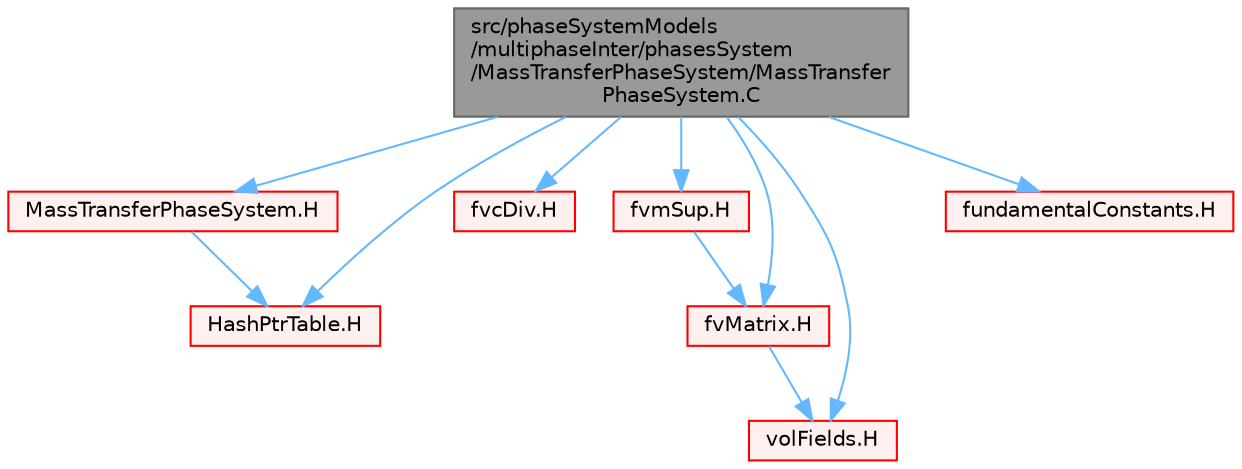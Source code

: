 digraph "src/phaseSystemModels/multiphaseInter/phasesSystem/MassTransferPhaseSystem/MassTransferPhaseSystem.C"
{
 // LATEX_PDF_SIZE
  bgcolor="transparent";
  edge [fontname=Helvetica,fontsize=10,labelfontname=Helvetica,labelfontsize=10];
  node [fontname=Helvetica,fontsize=10,shape=box,height=0.2,width=0.4];
  Node1 [id="Node000001",label="src/phaseSystemModels\l/multiphaseInter/phasesSystem\l/MassTransferPhaseSystem/MassTransfer\lPhaseSystem.C",height=0.2,width=0.4,color="gray40", fillcolor="grey60", style="filled", fontcolor="black",tooltip=" "];
  Node1 -> Node2 [id="edge1_Node000001_Node000002",color="steelblue1",style="solid",tooltip=" "];
  Node2 [id="Node000002",label="MassTransferPhaseSystem.H",height=0.2,width=0.4,color="red", fillcolor="#FFF0F0", style="filled",URL="$MassTransferPhaseSystem_8H.html",tooltip=" "];
  Node2 -> Node368 [id="edge2_Node000002_Node000368",color="steelblue1",style="solid",tooltip=" "];
  Node368 [id="Node000368",label="HashPtrTable.H",height=0.2,width=0.4,color="red", fillcolor="#FFF0F0", style="filled",URL="$HashPtrTable_8H.html",tooltip=" "];
  Node1 -> Node368 [id="edge3_Node000001_Node000368",color="steelblue1",style="solid",tooltip=" "];
  Node1 -> Node407 [id="edge4_Node000001_Node000407",color="steelblue1",style="solid",tooltip=" "];
  Node407 [id="Node000407",label="fvcDiv.H",height=0.2,width=0.4,color="red", fillcolor="#FFF0F0", style="filled",URL="$fvcDiv_8H.html",tooltip="Calculate the divergence of the given field."];
  Node1 -> Node408 [id="edge5_Node000001_Node000408",color="steelblue1",style="solid",tooltip=" "];
  Node408 [id="Node000408",label="fvmSup.H",height=0.2,width=0.4,color="red", fillcolor="#FFF0F0", style="filled",URL="$fvmSup_8H.html",tooltip="Calculate the finiteVolume matrix for implicit and explicit sources."];
  Node408 -> Node409 [id="edge6_Node000408_Node000409",color="steelblue1",style="solid",tooltip=" "];
  Node409 [id="Node000409",label="fvMatrix.H",height=0.2,width=0.4,color="red", fillcolor="#FFF0F0", style="filled",URL="$fvMatrix_8H.html",tooltip=" "];
  Node409 -> Node5 [id="edge7_Node000409_Node000005",color="steelblue1",style="solid",tooltip=" "];
  Node5 [id="Node000005",label="volFields.H",height=0.2,width=0.4,color="red", fillcolor="#FFF0F0", style="filled",URL="$volFields_8H.html",tooltip=" "];
  Node1 -> Node409 [id="edge8_Node000001_Node000409",color="steelblue1",style="solid",tooltip=" "];
  Node1 -> Node5 [id="edge9_Node000001_Node000005",color="steelblue1",style="solid",tooltip=" "];
  Node1 -> Node417 [id="edge10_Node000001_Node000417",color="steelblue1",style="solid",tooltip=" "];
  Node417 [id="Node000417",label="fundamentalConstants.H",height=0.2,width=0.4,color="red", fillcolor="#FFF0F0", style="filled",URL="$fundamentalConstants_8H.html",tooltip="Fundamental dimensioned constants."];
}
